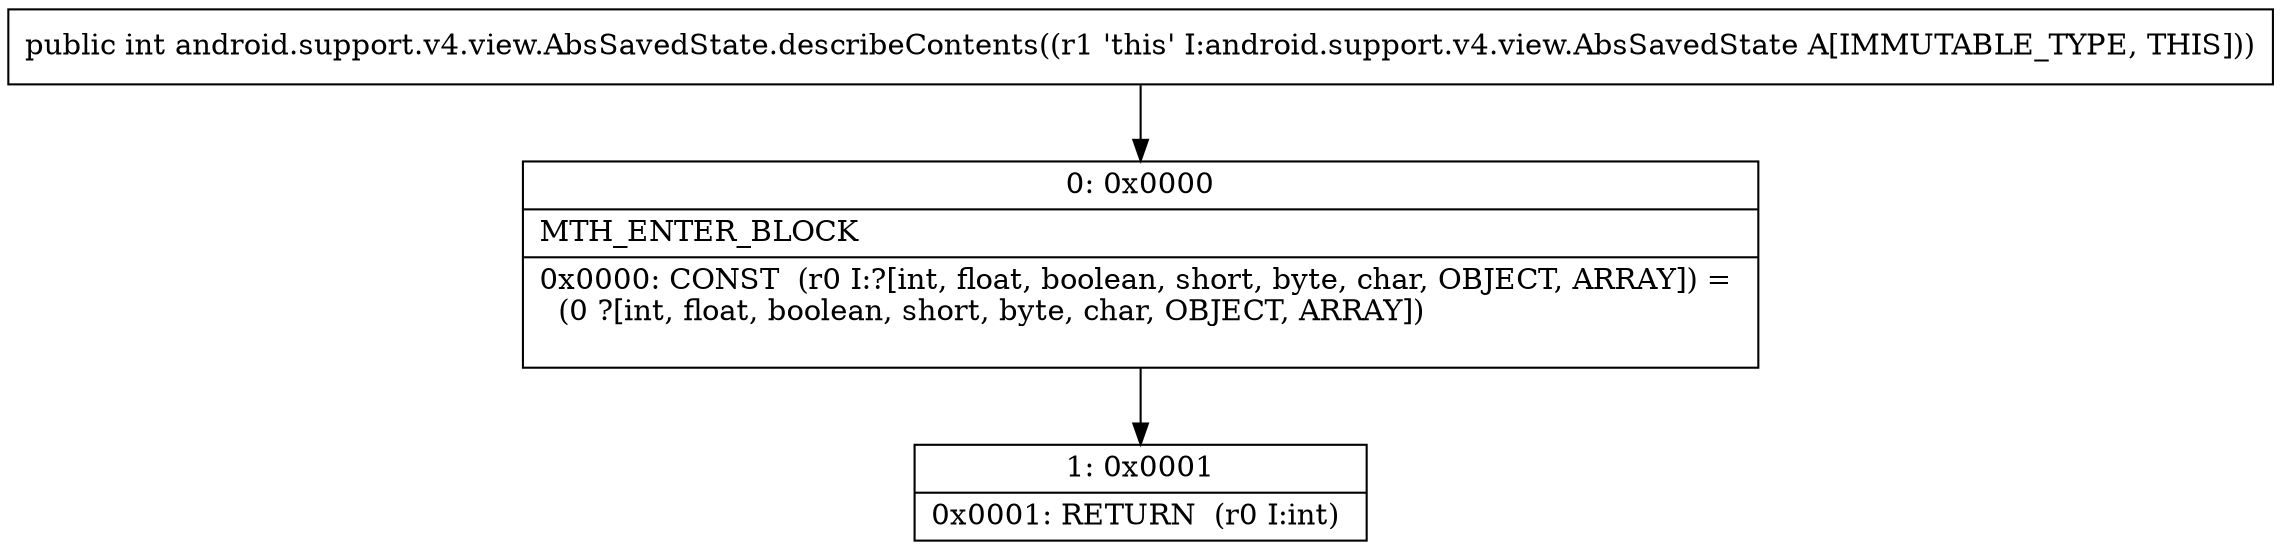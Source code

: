 digraph "CFG forandroid.support.v4.view.AbsSavedState.describeContents()I" {
Node_0 [shape=record,label="{0\:\ 0x0000|MTH_ENTER_BLOCK\l|0x0000: CONST  (r0 I:?[int, float, boolean, short, byte, char, OBJECT, ARRAY]) = \l  (0 ?[int, float, boolean, short, byte, char, OBJECT, ARRAY])\l \l}"];
Node_1 [shape=record,label="{1\:\ 0x0001|0x0001: RETURN  (r0 I:int) \l}"];
MethodNode[shape=record,label="{public int android.support.v4.view.AbsSavedState.describeContents((r1 'this' I:android.support.v4.view.AbsSavedState A[IMMUTABLE_TYPE, THIS])) }"];
MethodNode -> Node_0;
Node_0 -> Node_1;
}

